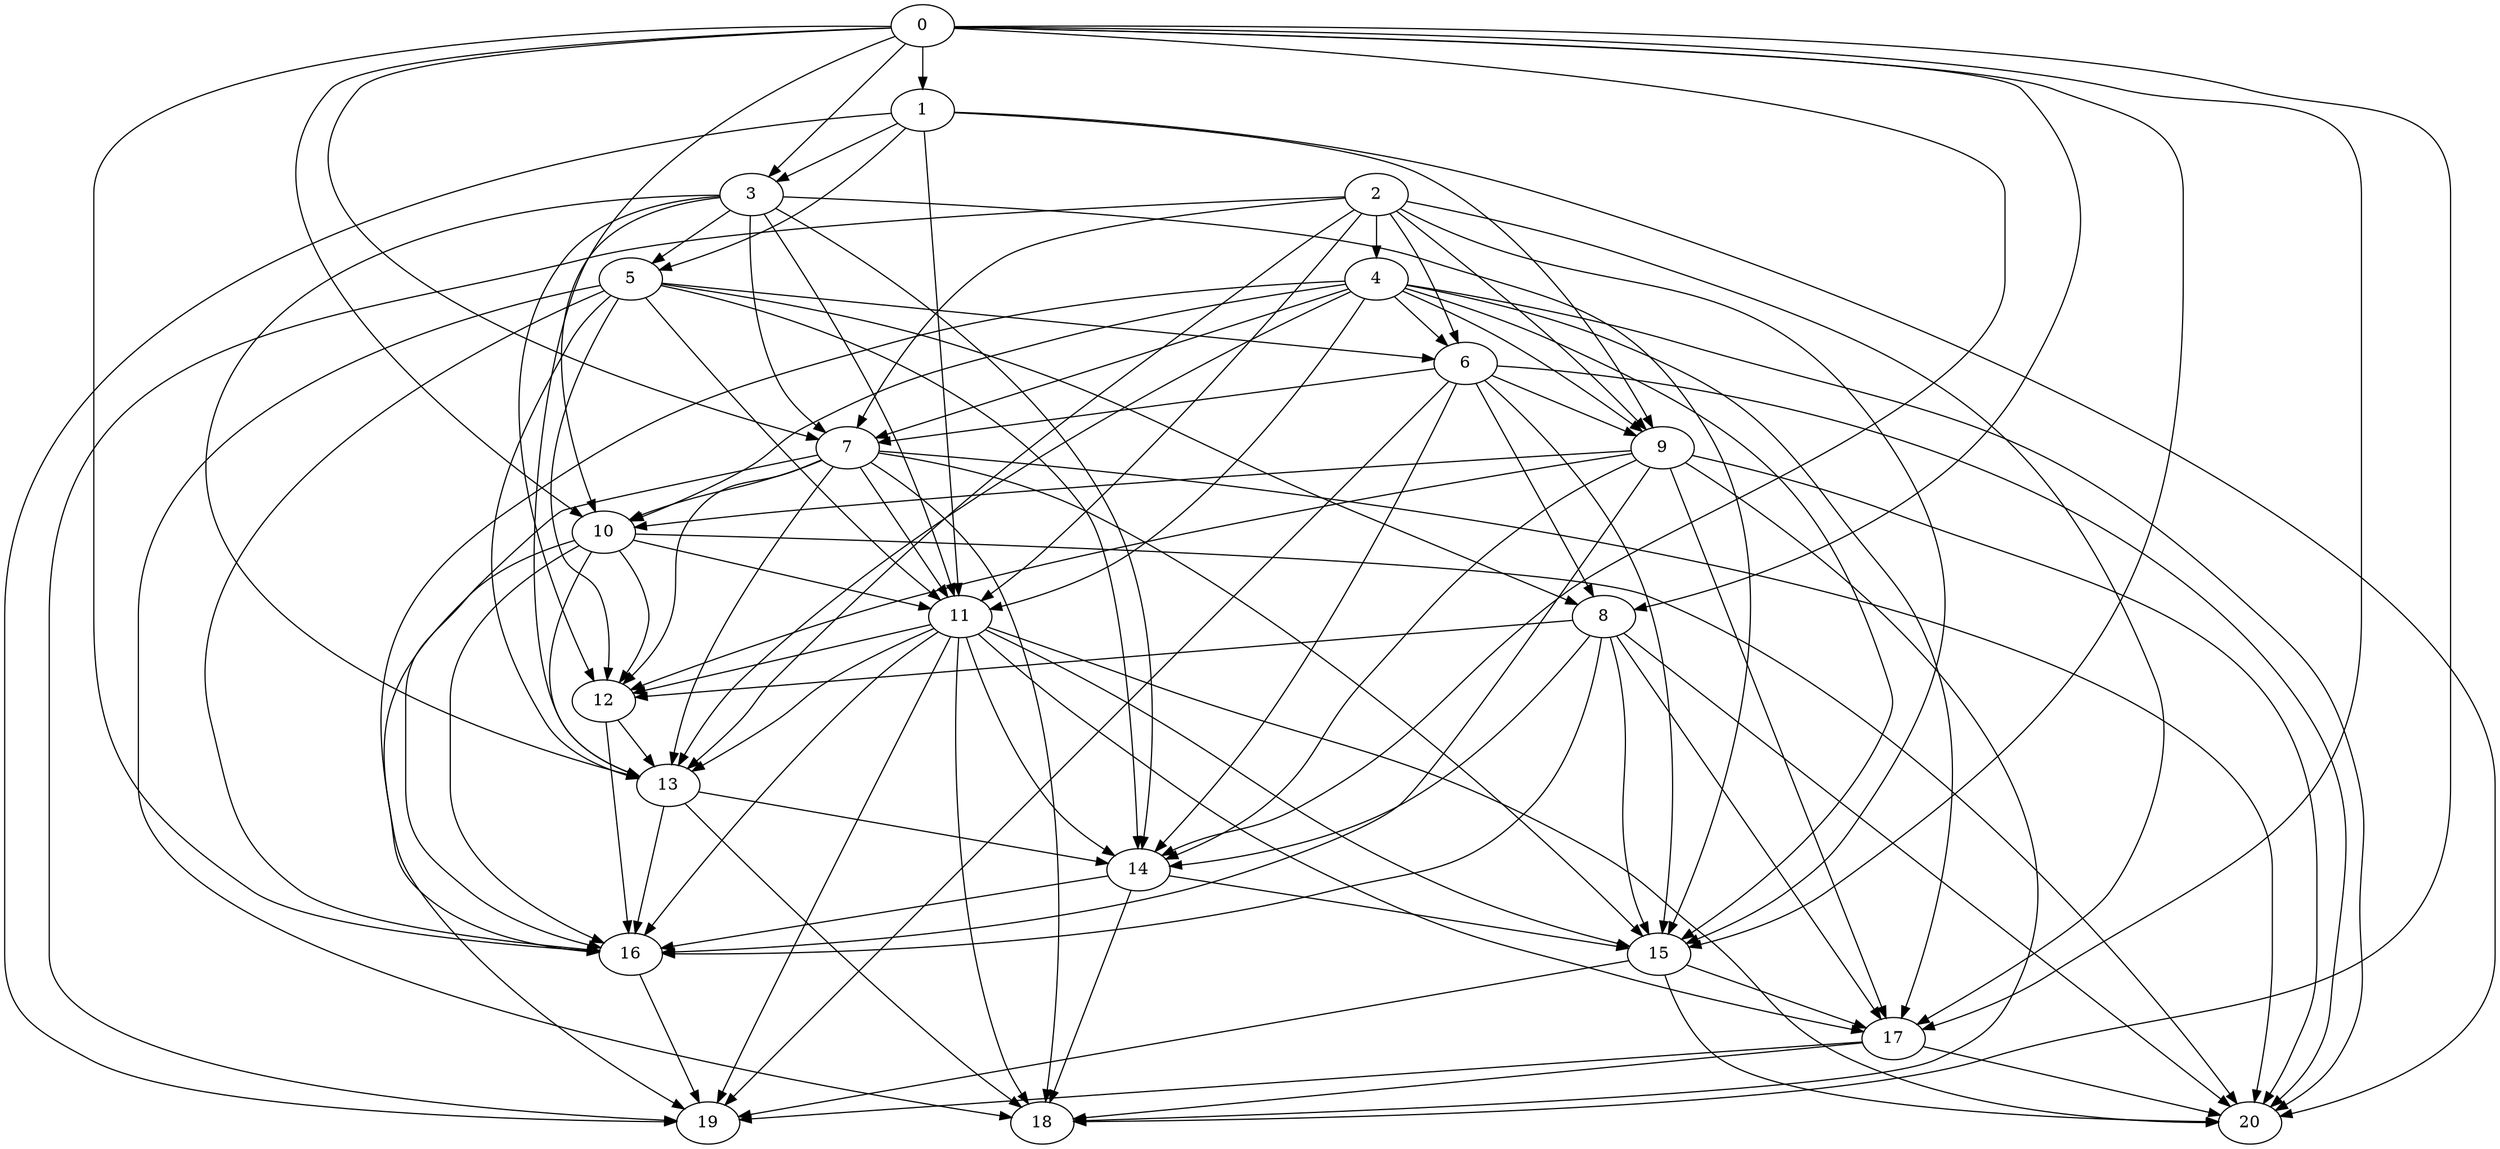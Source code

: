 digraph "Random_Nodes_21_Density_5.24_CCR_9.99_WeightType_Random_Homogeneous-2" {
0 [Weight=5];
1 [Weight=5];
3 [Weight=5];
2 [Weight=7];
5 [Weight=7];
4 [Weight=4];
6 [Weight=8];
9 [Weight=9];
7 [Weight=10];
8 [Weight=10];
10 [Weight=5];
11 [Weight=2];
12 [Weight=8];
13 [Weight=6];
14 [Weight=5];
15 [Weight=10];
17 [Weight=5];
16 [Weight=5];
18 [Weight=9];
20 [Weight=8];
19 [Weight=6];
6 -> 19 [Weight=17];
12 -> 16 [Weight=19];
7 -> 15 [Weight=9];
8 -> 20 [Weight=6];
10 -> 19 [Weight=9];
2 -> 4 [Weight=21];
2 -> 6 [Weight=19];
4 -> 11 [Weight=9];
15 -> 17 [Weight=13];
5 -> 18 [Weight=13];
10 -> 11 [Weight=17];
1 -> 3 [Weight=13];
5 -> 8 [Weight=17];
11 -> 19 [Weight=15];
17 -> 18 [Weight=17];
4 -> 20 [Weight=4];
0 -> 3 [Weight=13];
9 -> 14 [Weight=17];
9 -> 20 [Weight=19];
3 -> 13 [Weight=4];
8 -> 12 [Weight=21];
7 -> 12 [Weight=19];
4 -> 6 [Weight=9];
8 -> 16 [Weight=4];
2 -> 11 [Weight=9];
7 -> 18 [Weight=15];
4 -> 9 [Weight=6];
4 -> 17 [Weight=17];
5 -> 12 [Weight=11];
0 -> 7 [Weight=6];
5 -> 14 [Weight=15];
11 -> 13 [Weight=19];
0 -> 13 [Weight=11];
11 -> 17 [Weight=4];
11 -> 18 [Weight=4];
11 -> 15 [Weight=6];
0 -> 10 [Weight=6];
1 -> 20 [Weight=9];
3 -> 10 [Weight=19];
15 -> 19 [Weight=19];
15 -> 20 [Weight=15];
1 -> 9 [Weight=13];
14 -> 18 [Weight=11];
11 -> 16 [Weight=19];
4 -> 15 [Weight=13];
8 -> 15 [Weight=11];
5 -> 6 [Weight=11];
6 -> 9 [Weight=19];
2 -> 9 [Weight=17];
10 -> 16 [Weight=9];
5 -> 16 [Weight=15];
9 -> 18 [Weight=15];
3 -> 12 [Weight=9];
2 -> 17 [Weight=11];
0 -> 16 [Weight=15];
2 -> 15 [Weight=9];
4 -> 7 [Weight=4];
2 -> 13 [Weight=4];
5 -> 13 [Weight=6];
9 -> 17 [Weight=11];
14 -> 16 [Weight=9];
7 -> 13 [Weight=11];
0 -> 15 [Weight=13];
9 -> 10 [Weight=21];
1 -> 19 [Weight=15];
10 -> 13 [Weight=19];
12 -> 13 [Weight=13];
10 -> 12 [Weight=15];
0 -> 18 [Weight=13];
13 -> 16 [Weight=15];
4 -> 10 [Weight=21];
1 -> 5 [Weight=6];
6 -> 15 [Weight=13];
4 -> 13 [Weight=21];
2 -> 19 [Weight=4];
3 -> 15 [Weight=9];
1 -> 11 [Weight=21];
8 -> 17 [Weight=19];
7 -> 20 [Weight=15];
7 -> 11 [Weight=21];
14 -> 15 [Weight=15];
4 -> 16 [Weight=15];
13 -> 18 [Weight=21];
17 -> 19 [Weight=15];
6 -> 7 [Weight=21];
3 -> 5 [Weight=19];
11 -> 14 [Weight=9];
0 -> 8 [Weight=9];
3 -> 7 [Weight=17];
10 -> 20 [Weight=19];
7 -> 16 [Weight=9];
2 -> 7 [Weight=9];
11 -> 12 [Weight=6];
6 -> 8 [Weight=4];
6 -> 20 [Weight=15];
16 -> 19 [Weight=4];
3 -> 14 [Weight=11];
11 -> 20 [Weight=21];
0 -> 1 [Weight=15];
3 -> 11 [Weight=6];
8 -> 14 [Weight=6];
0 -> 17 [Weight=11];
6 -> 14 [Weight=17];
9 -> 12 [Weight=4];
13 -> 14 [Weight=4];
7 -> 10 [Weight=13];
17 -> 20 [Weight=15];
9 -> 16 [Weight=17];
5 -> 11 [Weight=4];
0 -> 14 [Weight=6];
}

